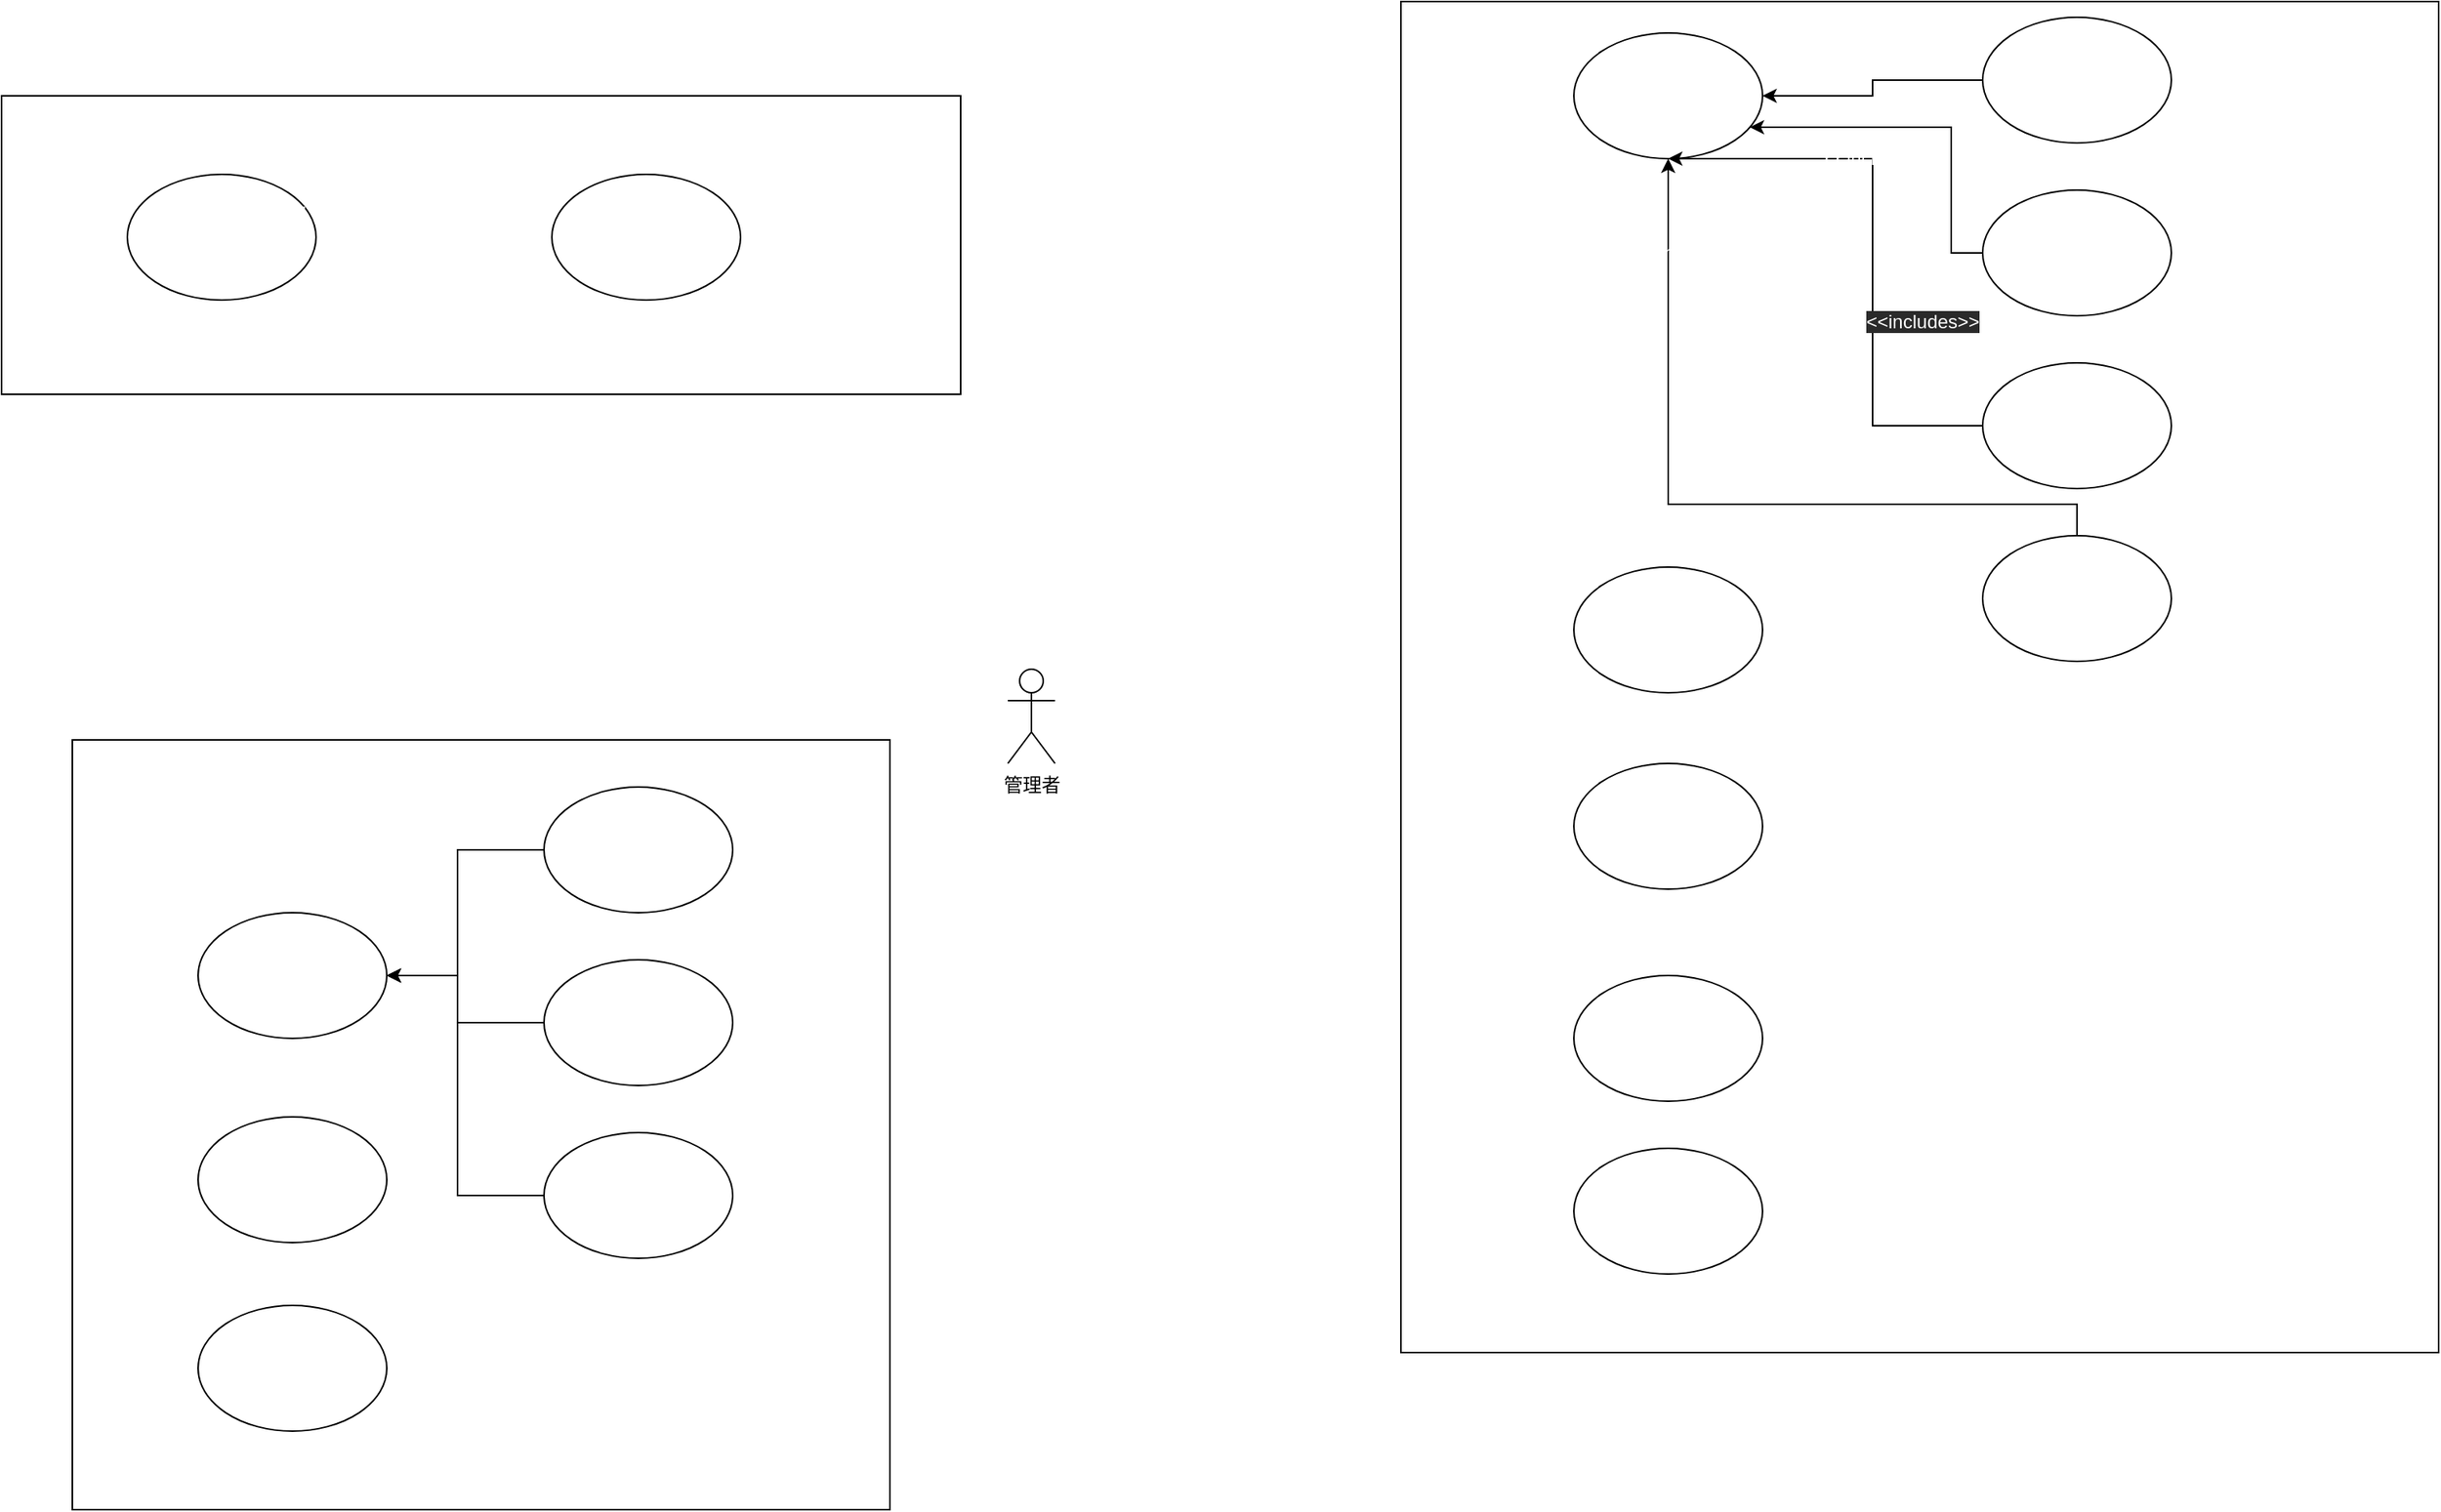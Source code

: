 <mxfile version="13.1.3">
    <diagram id="6hGFLwfOUW9BJ-s0fimq" name="Page-1">
        <mxGraphModel dx="3209" dy="1482" grid="1" gridSize="10" guides="1" tooltips="1" connect="1" arrows="1" fold="1" page="1" pageScale="1" pageWidth="827" pageHeight="1169" math="0" shadow="0">
            <root>
                <mxCell id="0"/>
                <mxCell id="1" parent="0"/>
                <mxCell id="49" value="" style="rounded=0;whiteSpace=wrap;html=1;labelBackgroundColor=none;fillColor=none;fontColor=#FFFFFF;" vertex="1" parent="1">
                    <mxGeometry x="-725" y="490" width="520" height="490" as="geometry"/>
                </mxCell>
                <mxCell id="34" value="" style="rounded=0;whiteSpace=wrap;html=1;labelBackgroundColor=none;fillColor=none;fontColor=#FFFFFF;" vertex="1" parent="1">
                    <mxGeometry x="120" y="20" width="660" height="860" as="geometry"/>
                </mxCell>
                <mxCell id="3" value="管理者" style="shape=umlActor;verticalLabelPosition=bottom;labelBackgroundColor=none;verticalAlign=top;html=1;outlineConnect=0;" vertex="1" parent="1">
                    <mxGeometry x="-130" y="445" width="30" height="60" as="geometry"/>
                </mxCell>
                <mxCell id="7" value="ゲームの設定する" style="ellipse;whiteSpace=wrap;html=1;labelBackgroundColor=none;fillColor=none;fontColor=#FFFFFF;" vertex="1" parent="1">
                    <mxGeometry x="230" y="40" width="120" height="80" as="geometry"/>
                </mxCell>
                <mxCell id="8" value="ゲームを開始する" style="ellipse;whiteSpace=wrap;html=1;labelBackgroundColor=none;fillColor=none;fontColor=#FFFFFF;" vertex="1" parent="1">
                    <mxGeometry x="230" y="380" width="120" height="80" as="geometry"/>
                </mxCell>
                <mxCell id="24" style="edgeStyle=orthogonalEdgeStyle;rounded=0;orthogonalLoop=1;jettySize=auto;html=1;fontColor=#FFFFFF;" edge="1" parent="1" source="9" target="7">
                    <mxGeometry relative="1" as="geometry">
                        <Array as="points">
                            <mxPoint x="550" y="340"/>
                            <mxPoint x="290" y="340"/>
                        </Array>
                    </mxGeometry>
                </mxCell>
                <mxCell id="9" value="プリセットを登録する" style="ellipse;whiteSpace=wrap;html=1;labelBackgroundColor=none;fillColor=none;fontColor=#FFFFFF;" vertex="1" parent="1">
                    <mxGeometry x="490" y="360" width="120" height="80" as="geometry"/>
                </mxCell>
                <mxCell id="14" style="edgeStyle=orthogonalEdgeStyle;rounded=0;orthogonalLoop=1;jettySize=auto;html=1;fontColor=#FFFFFF;" edge="1" parent="1" source="10" target="7">
                    <mxGeometry relative="1" as="geometry"/>
                </mxCell>
                <mxCell id="10" value="ラウンド数を設定する" style="ellipse;whiteSpace=wrap;html=1;labelBackgroundColor=none;fillColor=none;fontColor=#FFFFFF;" vertex="1" parent="1">
                    <mxGeometry x="490" y="30" width="120" height="80" as="geometry"/>
                </mxCell>
                <mxCell id="16" style="edgeStyle=orthogonalEdgeStyle;rounded=0;orthogonalLoop=1;jettySize=auto;html=1;fontColor=#FFFFFF;" edge="1" parent="1" source="11" target="7">
                    <mxGeometry relative="1" as="geometry">
                        <Array as="points">
                            <mxPoint x="470" y="180"/>
                            <mxPoint x="470" y="100"/>
                        </Array>
                    </mxGeometry>
                </mxCell>
                <mxCell id="11" value="Betを設定する" style="ellipse;whiteSpace=wrap;html=1;labelBackgroundColor=none;fillColor=none;fontColor=#FFFFFF;" vertex="1" parent="1">
                    <mxGeometry x="490" y="140" width="120" height="80" as="geometry"/>
                </mxCell>
                <mxCell id="20" style="edgeStyle=orthogonalEdgeStyle;rounded=0;orthogonalLoop=1;jettySize=auto;html=1;fontColor=#FFFFFF;" edge="1" parent="1" source="12" target="7">
                    <mxGeometry relative="1" as="geometry">
                        <Array as="points">
                            <mxPoint x="420" y="290"/>
                            <mxPoint x="420" y="120"/>
                        </Array>
                    </mxGeometry>
                </mxCell>
                <mxCell id="12" value="ユーザーを設定する" style="ellipse;whiteSpace=wrap;html=1;labelBackgroundColor=none;fillColor=none;fontColor=#FFFFFF;" vertex="1" parent="1">
                    <mxGeometry x="490" y="250" width="120" height="80" as="geometry"/>
                </mxCell>
                <mxCell id="15" value="&amp;lt;&amp;lt;includes&amp;gt;&amp;gt;" style="text;html=1;align=center;verticalAlign=middle;resizable=0;points=[];autosize=1;fontColor=#FFFFFF;" vertex="1" parent="1">
                    <mxGeometry x="380" y="45" width="90" height="20" as="geometry"/>
                </mxCell>
                <mxCell id="17" value="&amp;lt;&amp;lt;includes&amp;gt;&amp;gt;" style="text;html=1;align=center;verticalAlign=middle;resizable=0;points=[];autosize=1;fontColor=#FFFFFF;" vertex="1" parent="1">
                    <mxGeometry x="380" y="110" width="90" height="20" as="geometry"/>
                </mxCell>
                <mxCell id="21" value="&lt;meta charset=&quot;utf-8&quot;&gt;&lt;span style=&quot;color: rgb(255, 255, 255); font-family: Helvetica; font-size: 12px; font-style: normal; font-variant-ligatures: normal; font-variant-caps: normal; font-weight: 400; letter-spacing: normal; orphans: 2; text-align: center; text-indent: 0px; text-transform: none; widows: 2; word-spacing: 0px; -webkit-text-stroke-width: 0px; background-color: rgb(42, 42, 42); text-decoration-style: initial; text-decoration-color: initial; float: none; display: inline !important;&quot;&gt;&amp;lt;&amp;lt;includes&amp;gt;&amp;gt;&lt;/span&gt;" style="text;whiteSpace=wrap;html=1;fontColor=#FFFFFF;" vertex="1" parent="1">
                    <mxGeometry x="414" y="210" width="100" height="30" as="geometry"/>
                </mxCell>
                <mxCell id="25" value="&amp;lt;&amp;lt;precedes&amp;gt;&amp;gt;" style="text;html=1;align=center;verticalAlign=middle;resizable=0;points=[];autosize=1;fontColor=#FFFFFF;" vertex="1" parent="1">
                    <mxGeometry x="260" y="170" width="90" height="20" as="geometry"/>
                </mxCell>
                <mxCell id="27" value="勝ったユーザーを選択する" style="ellipse;whiteSpace=wrap;html=1;labelBackgroundColor=none;fillColor=none;fontColor=#FFFFFF;" vertex="1" parent="1">
                    <mxGeometry x="230" y="505" width="120" height="80" as="geometry"/>
                </mxCell>
                <mxCell id="28" value="ゲームを終了する" style="ellipse;whiteSpace=wrap;html=1;labelBackgroundColor=none;fillColor=none;fontColor=#FFFFFF;" vertex="1" parent="1">
                    <mxGeometry x="230" y="640" width="120" height="80" as="geometry"/>
                </mxCell>
                <mxCell id="29" value="ゲームをもう一度行う" style="ellipse;whiteSpace=wrap;html=1;labelBackgroundColor=none;fillColor=none;fontColor=#FFFFFF;" vertex="1" parent="1">
                    <mxGeometry x="230" y="750" width="120" height="80" as="geometry"/>
                </mxCell>
                <mxCell id="33" value="ユーザーを登録する" style="ellipse;whiteSpace=wrap;html=1;labelBackgroundColor=none;fillColor=none;fontColor=#FFFFFF;" vertex="1" parent="1">
                    <mxGeometry x="-645" y="600" width="120" height="80" as="geometry"/>
                </mxCell>
                <mxCell id="36" value="ユーザーを更新する" style="ellipse;whiteSpace=wrap;html=1;labelBackgroundColor=none;fillColor=none;fontColor=#FFFFFF;" vertex="1" parent="1">
                    <mxGeometry x="-645" y="730" width="120" height="80" as="geometry"/>
                </mxCell>
                <mxCell id="37" value="ユーザーを削除する" style="ellipse;whiteSpace=wrap;html=1;labelBackgroundColor=none;fillColor=none;fontColor=#FFFFFF;" vertex="1" parent="1">
                    <mxGeometry x="-645" y="850" width="120" height="80" as="geometry"/>
                </mxCell>
                <mxCell id="44" style="edgeStyle=orthogonalEdgeStyle;rounded=0;orthogonalLoop=1;jettySize=auto;html=1;fontColor=#FFFFFF;" edge="1" parent="1" source="39" target="33">
                    <mxGeometry relative="1" as="geometry">
                        <Array as="points">
                            <mxPoint x="-480" y="560"/>
                            <mxPoint x="-480" y="640"/>
                        </Array>
                    </mxGeometry>
                </mxCell>
                <mxCell id="39" value="名前を記入する&lt;span style=&quot;color: rgba(0 , 0 , 0 , 0) ; font-family: monospace ; font-size: 0px&quot;&gt;%3CmxGraphModel%3E%3Croot%3E%3CmxCell%20id%3D%220%22%2F%3E%3CmxCell%20id%3D%221%22%20parent%3D%220%22%2F%3E%3CmxCell%20id%3D%222%22%20value%3D%22%E3%83%A6%E3%83%BC%E3%82%B6%E3%83%BC%E3%82%92%E6%9B%B4%E6%96%B0%E3%81%99%E3%82%8B%22%20style%3D%22ellipse%3BwhiteSpace%3Dwrap%3Bhtml%3D1%3BlabelBackgroundColor%3Dnone%3BfillColor%3Dnone%3BfontColor%3D%23FFFFFF%3B%22%20vertex%3D%221%22%20parent%3D%221%22%3E%3CmxGeometry%20x%3D%22230%22%20y%3D%221140%22%20width%3D%22120%22%20height%3D%2280%22%20as%3D%22geometry%22%2F%3E%3C%2FmxCell%3E%3C%2Froot%3E%3C%2FmxGraphModel%3E&lt;/span&gt;&lt;span style=&quot;color: rgba(0 , 0 , 0 , 0) ; font-family: monospace ; font-size: 0px&quot;&gt;%3CmxGraphModel%3E%3Croot%3E%3CmxCell%20id%3D%220%22%2F%3E%3CmxCell%20id%3D%221%22%20parent%3D%220%22%2F%3E%3CmxCell%20id%3D%222%22%20value%3D%22%E3%83%A6%E3%83%BC%E3%82%B6%E3%83%BC%E3%82%92%E6%9B%B4%E6%96%B0%E3%81%99%E3%82%8B%22%20style%3D%22ellipse%3BwhiteSpace%3Dwrap%3Bhtml%3D1%3BlabelBackgroundColor%3Dnone%3BfillColor%3Dnone%3BfontColor%3D%23FFFFFF%3B%22%20vertex%3D%221%22%20parent%3D%221%22%3E%3CmxGeometry%20x%3D%22230%22%20y%3D%221140%22%20width%3D%22120%22%20height%3D%2280%22%20as%3D%22geometry%22%2F%3E%3C%2FmxCell%3E%3C%2Froot%3E%3C%2FmxGraphModel%3E&lt;/span&gt;" style="ellipse;whiteSpace=wrap;html=1;labelBackgroundColor=none;fillColor=none;fontColor=#FFFFFF;" vertex="1" parent="1">
                    <mxGeometry x="-425" y="520" width="120" height="80" as="geometry"/>
                </mxCell>
                <mxCell id="45" style="edgeStyle=orthogonalEdgeStyle;rounded=0;orthogonalLoop=1;jettySize=auto;html=1;fontColor=#FFFFFF;" edge="1" parent="1" source="40" target="33">
                    <mxGeometry relative="1" as="geometry">
                        <Array as="points">
                            <mxPoint x="-480" y="670"/>
                            <mxPoint x="-480" y="640"/>
                        </Array>
                    </mxGeometry>
                </mxCell>
                <mxCell id="40" value="性別を選択する" style="ellipse;whiteSpace=wrap;html=1;labelBackgroundColor=none;fillColor=none;fontColor=#FFFFFF;" vertex="1" parent="1">
                    <mxGeometry x="-425" y="630" width="120" height="80" as="geometry"/>
                </mxCell>
                <mxCell id="56" style="edgeStyle=orthogonalEdgeStyle;rounded=0;orthogonalLoop=1;jettySize=auto;html=1;fontColor=#FFFFFF;" edge="1" parent="1" source="42" target="33">
                    <mxGeometry relative="1" as="geometry">
                        <Array as="points">
                            <mxPoint x="-480" y="780"/>
                            <mxPoint x="-480" y="640"/>
                        </Array>
                    </mxGeometry>
                </mxCell>
                <mxCell id="42" value="アイコンを設定する" style="ellipse;whiteSpace=wrap;html=1;labelBackgroundColor=none;fillColor=none;fontColor=#FFFFFF;" vertex="1" parent="1">
                    <mxGeometry x="-425" y="740" width="120" height="80" as="geometry"/>
                </mxCell>
                <mxCell id="47" value="&amp;lt;&amp;lt;includes&amp;gt;&amp;gt;" style="text;html=1;align=center;verticalAlign=middle;resizable=0;points=[];autosize=1;fontColor=#FFFFFF;" vertex="1" parent="1">
                    <mxGeometry x="-565" y="680" width="90" height="20" as="geometry"/>
                </mxCell>
                <mxCell id="50" value="" style="rounded=0;whiteSpace=wrap;html=1;labelBackgroundColor=none;fillColor=none;fontColor=#FFFFFF;" vertex="1" parent="1">
                    <mxGeometry x="-770" y="80" width="610" height="190" as="geometry"/>
                </mxCell>
                <mxCell id="52" value="&amp;lt;&amp;lt;includes&amp;gt;&amp;gt;" style="text;html=1;align=center;verticalAlign=middle;resizable=0;points=[];autosize=1;fontColor=#FFFFFF;" vertex="1" parent="1">
                    <mxGeometry x="410" y="75" width="90" height="20" as="geometry"/>
                </mxCell>
                <mxCell id="54" value="ユーザーを複数選択して詳細画面に遷移する" style="ellipse;whiteSpace=wrap;html=1;labelBackgroundColor=none;fillColor=none;fontColor=#FFFFFF;" vertex="1" parent="1">
                    <mxGeometry x="-690" y="130" width="120" height="80" as="geometry"/>
                </mxCell>
                <mxCell id="55" value="単位を選択して表示を切り替える" style="ellipse;whiteSpace=wrap;html=1;labelBackgroundColor=none;fillColor=none;fontColor=#FFFFFF;" vertex="1" parent="1">
                    <mxGeometry x="-420" y="130" width="120" height="80" as="geometry"/>
                </mxCell>
            </root>
        </mxGraphModel>
    </diagram>
</mxfile>
